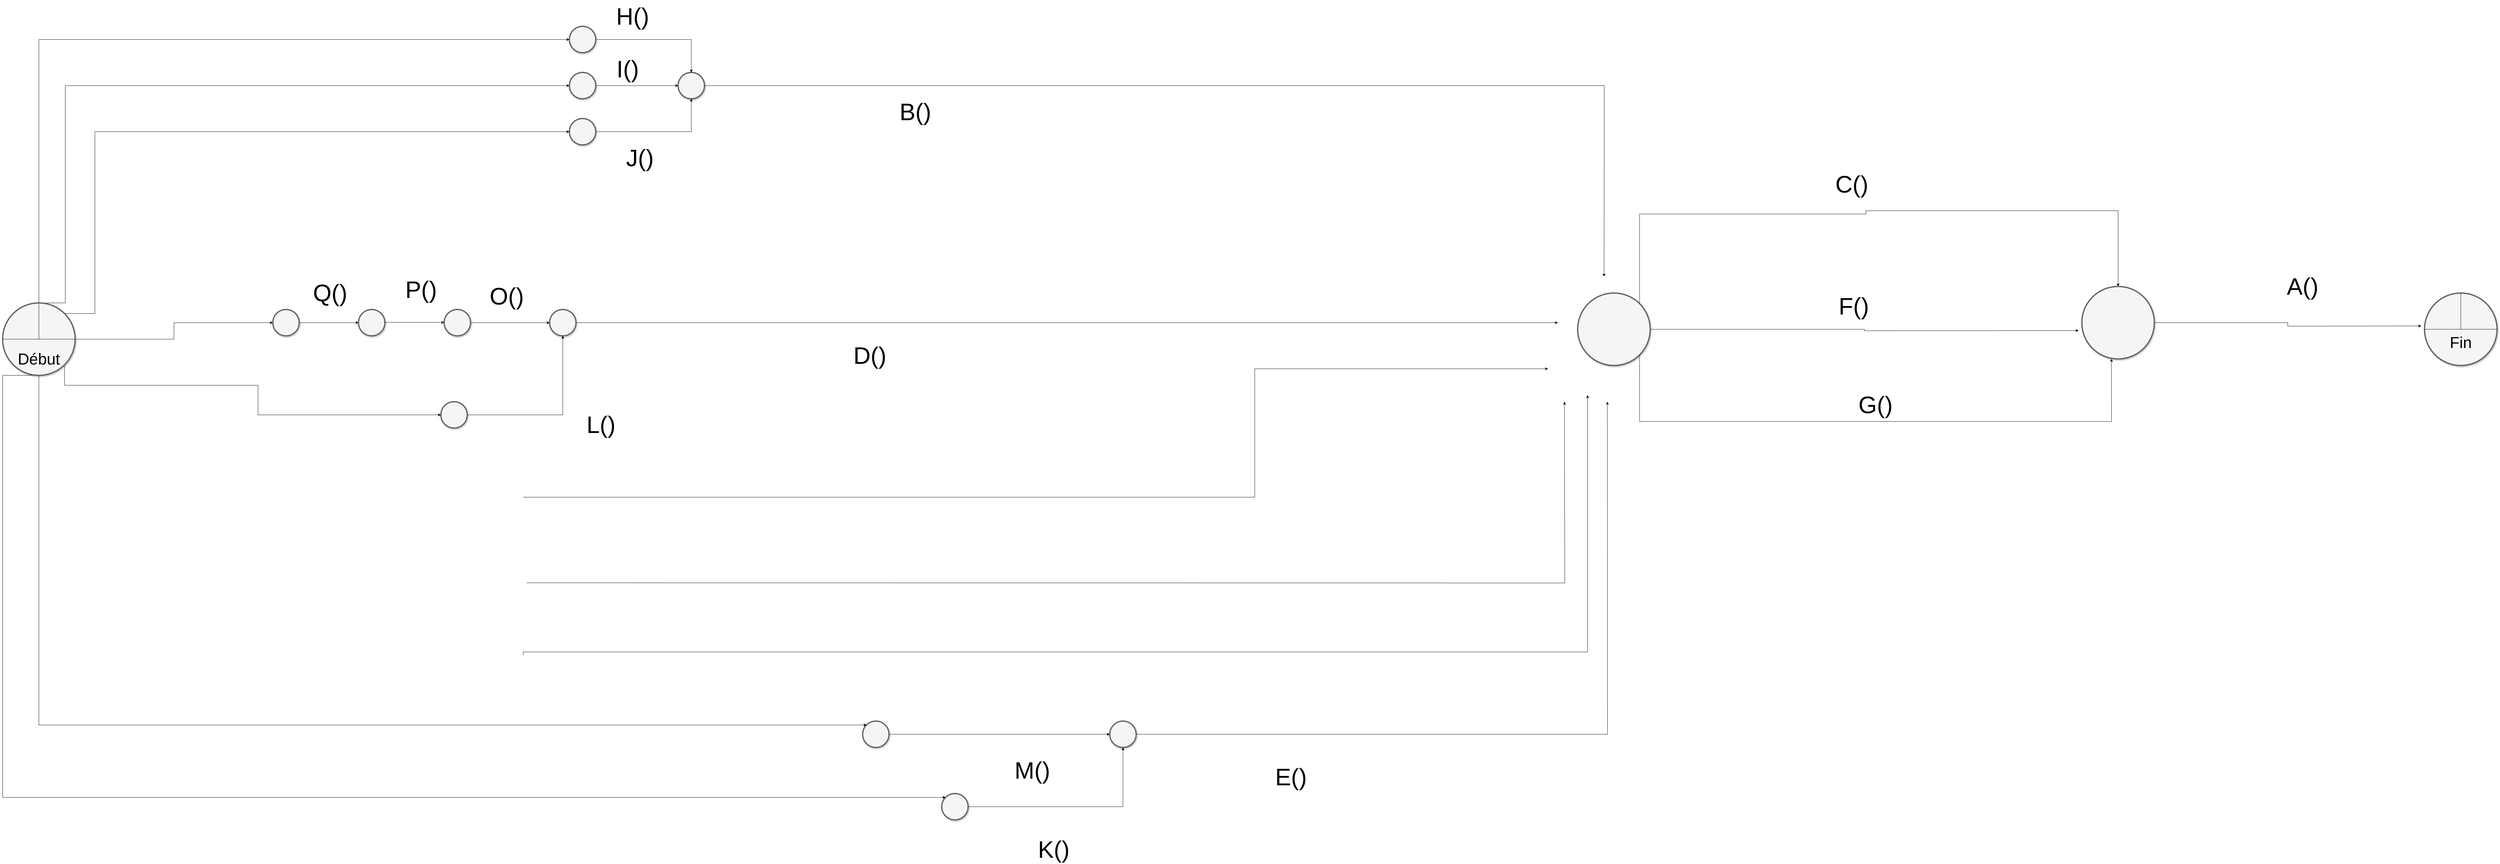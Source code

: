 <mxfile version="14.1.2" type="github">
  <diagram name="Page-1" id="ff44883e-f642-bcb2-894b-16b3d25a3f0b">
    <mxGraphModel dx="13890" dy="7189" grid="1" gridSize="10" guides="1" tooltips="1" connect="1" arrows="1" fold="1" page="1" pageScale="1.5" pageWidth="1169" pageHeight="826" background="#ffffff" math="0" shadow="0">
      <root>
        <mxCell id="0" style=";html=1;" />
        <mxCell id="1" style=";html=1;" parent="0" />
        <mxCell id="fDdPahN6LcoKJZE56jx9-70" style="edgeStyle=orthogonalEdgeStyle;rounded=0;orthogonalLoop=1;jettySize=auto;html=1;exitX=1;exitY=0.5;exitDx=0;exitDy=0;" edge="1" parent="1" source="bCoGWlUz9lbHnmUnVM0s-86">
          <mxGeometry relative="1" as="geometry">
            <mxPoint x="3900" y="424" as="targetPoint" />
          </mxGeometry>
        </mxCell>
        <mxCell id="fDdPahN6LcoKJZE56jx9-73" style="edgeStyle=orthogonalEdgeStyle;rounded=0;orthogonalLoop=1;jettySize=auto;html=1;exitX=1;exitY=1;exitDx=0;exitDy=0;entryX=0.409;entryY=1;entryDx=0;entryDy=0;entryPerimeter=0;" edge="1" parent="1" source="bCoGWlUz9lbHnmUnVM0s-86" target="28qYhWRW1Bbp9jvh-3Tl-1">
          <mxGeometry relative="1" as="geometry">
            <Array as="points">
              <mxPoint x="2568" y="700" />
              <mxPoint x="4000" y="700" />
            </Array>
          </mxGeometry>
        </mxCell>
        <mxCell id="fDdPahN6LcoKJZE56jx9-74" style="edgeStyle=orthogonalEdgeStyle;rounded=0;orthogonalLoop=1;jettySize=auto;html=1;exitX=1;exitY=0;exitDx=0;exitDy=0;entryX=0.5;entryY=0;entryDx=0;entryDy=0;" edge="1" parent="1" source="bCoGWlUz9lbHnmUnVM0s-86" target="28qYhWRW1Bbp9jvh-3Tl-1">
          <mxGeometry relative="1" as="geometry">
            <Array as="points">
              <mxPoint x="2568" y="70" />
              <mxPoint x="3255" y="70" />
              <mxPoint x="3255" y="60" />
              <mxPoint x="4020" y="60" />
            </Array>
          </mxGeometry>
        </mxCell>
        <mxCell id="bCoGWlUz9lbHnmUnVM0s-86" value="" style="ellipse;whiteSpace=wrap;html=1;rounded=0;shadow=1;strokeColor=#666666;strokeWidth=4;fontSize=30;align=center;fillColor=#f5f5f5;" parent="1" vertex="1">
          <mxGeometry x="2380" y="310" width="220" height="220" as="geometry" />
        </mxCell>
        <object label="" id="bCoGWlUz9lbHnmUnVM0s-93">
          <mxCell style="edgeStyle=orthogonalEdgeStyle;rounded=0;orthogonalLoop=1;jettySize=auto;html=1;exitX=1;exitY=0.5;exitDx=0;exitDy=0;" parent="1" source="bCoGWlUz9lbHnmUnVM0s-88" edge="1">
            <mxGeometry relative="1" as="geometry">
              <mxPoint x="2460" y="260" as="targetPoint" />
            </mxGeometry>
          </mxCell>
        </object>
        <mxCell id="bCoGWlUz9lbHnmUnVM0s-88" value="" style="ellipse;whiteSpace=wrap;html=1;rounded=0;shadow=1;strokeColor=#666666;strokeWidth=4;fontSize=30;align=center;fillColor=#f5f5f5;" parent="1" vertex="1">
          <mxGeometry x="-350" y="-360" width="80" height="80" as="geometry" />
        </mxCell>
        <mxCell id="bCoGWlUz9lbHnmUnVM0s-97" style="edgeStyle=orthogonalEdgeStyle;rounded=0;orthogonalLoop=1;jettySize=auto;html=1;exitX=1;exitY=0.5;exitDx=0;exitDy=0;" parent="1" source="bCoGWlUz9lbHnmUnVM0s-92" edge="1">
          <mxGeometry relative="1" as="geometry">
            <mxPoint x="2470" y="640" as="targetPoint" />
          </mxGeometry>
        </mxCell>
        <mxCell id="bCoGWlUz9lbHnmUnVM0s-92" value="" style="ellipse;whiteSpace=wrap;html=1;rounded=0;shadow=1;strokeColor=#666666;strokeWidth=4;fontSize=30;align=center;fillColor=#f5f5f5;" parent="1" vertex="1">
          <mxGeometry x="960" y="1610" width="80" height="80" as="geometry" />
        </mxCell>
        <mxCell id="bCoGWlUz9lbHnmUnVM0s-102" style="edgeStyle=orthogonalEdgeStyle;rounded=0;orthogonalLoop=1;jettySize=auto;html=1;exitX=1;exitY=0.5;exitDx=0;exitDy=0;entryX=0.5;entryY=0;entryDx=0;entryDy=0;" parent="1" source="bCoGWlUz9lbHnmUnVM0s-99" target="bCoGWlUz9lbHnmUnVM0s-88" edge="1">
          <mxGeometry relative="1" as="geometry" />
        </mxCell>
        <mxCell id="bCoGWlUz9lbHnmUnVM0s-99" value="" style="ellipse;whiteSpace=wrap;html=1;rounded=0;shadow=1;strokeColor=#666666;strokeWidth=4;fontSize=30;align=center;fillColor=#f5f5f5;" parent="1" vertex="1">
          <mxGeometry x="-680" y="-500" width="80" height="80" as="geometry" />
        </mxCell>
        <mxCell id="bCoGWlUz9lbHnmUnVM0s-103" style="edgeStyle=orthogonalEdgeStyle;rounded=0;orthogonalLoop=1;jettySize=auto;html=1;exitX=1;exitY=0.5;exitDx=0;exitDy=0;entryX=0;entryY=0.5;entryDx=0;entryDy=0;" parent="1" source="bCoGWlUz9lbHnmUnVM0s-100" target="bCoGWlUz9lbHnmUnVM0s-88" edge="1">
          <mxGeometry relative="1" as="geometry" />
        </mxCell>
        <mxCell id="bCoGWlUz9lbHnmUnVM0s-100" value="" style="ellipse;whiteSpace=wrap;html=1;rounded=0;shadow=1;strokeColor=#666666;strokeWidth=4;fontSize=30;align=center;fillColor=#f5f5f5;" parent="1" vertex="1">
          <mxGeometry x="-680" y="-360" width="80" height="80" as="geometry" />
        </mxCell>
        <mxCell id="bCoGWlUz9lbHnmUnVM0s-104" style="edgeStyle=orthogonalEdgeStyle;rounded=0;orthogonalLoop=1;jettySize=auto;html=1;exitX=1;exitY=0.5;exitDx=0;exitDy=0;entryX=0.5;entryY=1;entryDx=0;entryDy=0;" parent="1" source="bCoGWlUz9lbHnmUnVM0s-101" target="bCoGWlUz9lbHnmUnVM0s-88" edge="1">
          <mxGeometry relative="1" as="geometry" />
        </mxCell>
        <mxCell id="bCoGWlUz9lbHnmUnVM0s-101" value="" style="ellipse;whiteSpace=wrap;html=1;rounded=0;shadow=1;strokeColor=#666666;strokeWidth=4;fontSize=30;align=center;fillColor=#f5f5f5;" parent="1" vertex="1">
          <mxGeometry x="-680" y="-220" width="80" height="80" as="geometry" />
        </mxCell>
        <mxCell id="bCoGWlUz9lbHnmUnVM0s-114" style="edgeStyle=orthogonalEdgeStyle;rounded=0;orthogonalLoop=1;jettySize=auto;html=1;exitX=1;exitY=0.5;exitDx=0;exitDy=0;" parent="1" source="bCoGWlUz9lbHnmUnVM0s-106" edge="1">
          <mxGeometry relative="1" as="geometry">
            <mxPoint x="2320" y="400" as="targetPoint" />
          </mxGeometry>
        </mxCell>
        <mxCell id="bCoGWlUz9lbHnmUnVM0s-106" value="" style="ellipse;whiteSpace=wrap;html=1;rounded=0;shadow=1;strokeColor=#666666;strokeWidth=4;fontSize=30;align=center;fillColor=#f5f5f5;" parent="1" vertex="1">
          <mxGeometry x="-740" y="360" width="80" height="80" as="geometry" />
        </mxCell>
        <mxCell id="bCoGWlUz9lbHnmUnVM0s-117" style="edgeStyle=orthogonalEdgeStyle;rounded=0;orthogonalLoop=1;jettySize=auto;html=1;exitX=1;exitY=0.5;exitDx=0;exitDy=0;entryX=0;entryY=0.5;entryDx=0;entryDy=0;" parent="1" source="bCoGWlUz9lbHnmUnVM0s-109" target="bCoGWlUz9lbHnmUnVM0s-111" edge="1">
          <mxGeometry relative="1" as="geometry" />
        </mxCell>
        <mxCell id="bCoGWlUz9lbHnmUnVM0s-109" value="" style="ellipse;whiteSpace=wrap;html=1;rounded=0;shadow=1;strokeColor=#666666;strokeWidth=4;fontSize=30;align=center;fillColor=#f5f5f5;" parent="1" vertex="1">
          <mxGeometry x="-1580" y="360" width="80" height="80" as="geometry" />
        </mxCell>
        <mxCell id="bCoGWlUz9lbHnmUnVM0s-111" value="" style="ellipse;whiteSpace=wrap;html=1;rounded=0;shadow=1;strokeColor=#666666;strokeWidth=4;fontSize=30;align=center;fillColor=#f5f5f5;" parent="1" vertex="1">
          <mxGeometry x="-1320" y="360" width="80" height="80" as="geometry" />
        </mxCell>
        <mxCell id="bCoGWlUz9lbHnmUnVM0s-120" style="edgeStyle=orthogonalEdgeStyle;rounded=0;orthogonalLoop=1;jettySize=auto;html=1;exitX=1;exitY=0.5;exitDx=0;exitDy=0;entryX=0;entryY=0.5;entryDx=0;entryDy=0;" parent="1" source="bCoGWlUz9lbHnmUnVM0s-113" target="bCoGWlUz9lbHnmUnVM0s-106" edge="1">
          <mxGeometry relative="1" as="geometry" />
        </mxCell>
        <mxCell id="bCoGWlUz9lbHnmUnVM0s-113" value="" style="ellipse;whiteSpace=wrap;html=1;rounded=0;shadow=1;strokeColor=#666666;strokeWidth=4;fontSize=30;align=center;fillColor=#f5f5f5;" parent="1" vertex="1">
          <mxGeometry x="-1060" y="360" width="80" height="80" as="geometry" />
        </mxCell>
        <mxCell id="bCoGWlUz9lbHnmUnVM0s-116" style="edgeStyle=orthogonalEdgeStyle;rounded=0;orthogonalLoop=1;jettySize=auto;html=1;exitX=1;exitY=0.5;exitDx=0;exitDy=0;entryX=0.5;entryY=1;entryDx=0;entryDy=0;" parent="1" source="bCoGWlUz9lbHnmUnVM0s-115" target="bCoGWlUz9lbHnmUnVM0s-106" edge="1">
          <mxGeometry relative="1" as="geometry" />
        </mxCell>
        <mxCell id="bCoGWlUz9lbHnmUnVM0s-115" value="" style="ellipse;whiteSpace=wrap;html=1;rounded=0;shadow=1;strokeColor=#666666;strokeWidth=4;fontSize=30;align=center;fillColor=#f5f5f5;" parent="1" vertex="1">
          <mxGeometry x="-1070" y="640" width="80" height="80" as="geometry" />
        </mxCell>
        <mxCell id="bCoGWlUz9lbHnmUnVM0s-118" style="edgeStyle=orthogonalEdgeStyle;rounded=0;orthogonalLoop=1;jettySize=auto;html=1;exitX=1;exitY=0.5;exitDx=0;exitDy=0;entryX=0;entryY=0.5;entryDx=0;entryDy=0;" parent="1" edge="1">
          <mxGeometry relative="1" as="geometry">
            <mxPoint x="-1240.0" y="399.17" as="sourcePoint" />
            <mxPoint x="-1060" y="399.17" as="targetPoint" />
          </mxGeometry>
        </mxCell>
        <mxCell id="bCoGWlUz9lbHnmUnVM0s-122" style="edgeStyle=orthogonalEdgeStyle;rounded=0;orthogonalLoop=1;jettySize=auto;html=1;exitX=1;exitY=0.5;exitDx=0;exitDy=0;entryX=0;entryY=0.5;entryDx=0;entryDy=0;" parent="1" source="bCoGWlUz9lbHnmUnVM0s-121" target="bCoGWlUz9lbHnmUnVM0s-92" edge="1">
          <mxGeometry relative="1" as="geometry" />
        </mxCell>
        <mxCell id="bCoGWlUz9lbHnmUnVM0s-121" value="" style="ellipse;whiteSpace=wrap;html=1;rounded=0;shadow=1;strokeColor=#666666;strokeWidth=4;fontSize=30;align=center;fillColor=#f5f5f5;" parent="1" vertex="1">
          <mxGeometry x="210" y="1610" width="80" height="80" as="geometry" />
        </mxCell>
        <mxCell id="bCoGWlUz9lbHnmUnVM0s-124" style="edgeStyle=orthogonalEdgeStyle;rounded=0;orthogonalLoop=1;jettySize=auto;html=1;exitX=1;exitY=0.5;exitDx=0;exitDy=0;entryX=0.5;entryY=1;entryDx=0;entryDy=0;" parent="1" source="bCoGWlUz9lbHnmUnVM0s-123" target="bCoGWlUz9lbHnmUnVM0s-92" edge="1">
          <mxGeometry relative="1" as="geometry" />
        </mxCell>
        <mxCell id="bCoGWlUz9lbHnmUnVM0s-123" value="" style="ellipse;whiteSpace=wrap;html=1;rounded=0;shadow=1;strokeColor=#666666;strokeWidth=4;fontSize=30;align=center;fillColor=#f5f5f5;" parent="1" vertex="1">
          <mxGeometry x="450" y="1830" width="80" height="80" as="geometry" />
        </mxCell>
        <mxCell id="bCoGWlUz9lbHnmUnVM0s-128" style="edgeStyle=orthogonalEdgeStyle;rounded=0;orthogonalLoop=1;jettySize=auto;html=1;exitX=1;exitY=0.5;exitDx=0;exitDy=0;" parent="1" edge="1">
          <mxGeometry relative="1" as="geometry">
            <mxPoint x="2290" y="540" as="targetPoint" />
            <Array as="points">
              <mxPoint x="1400" y="930" />
              <mxPoint x="1400" y="540" />
              <mxPoint x="2250" y="540" />
            </Array>
            <mxPoint x="-820" y="930" as="sourcePoint" />
          </mxGeometry>
        </mxCell>
        <mxCell id="bCoGWlUz9lbHnmUnVM0s-140" style="edgeStyle=orthogonalEdgeStyle;rounded=0;orthogonalLoop=1;jettySize=auto;html=1;exitX=1;exitY=0.5;exitDx=0;exitDy=0;" parent="1" edge="1">
          <mxGeometry relative="1" as="geometry">
            <mxPoint x="2410" y="620" as="targetPoint" />
            <Array as="points">
              <mxPoint x="-796" y="1400" />
              <mxPoint x="2410" y="1400" />
              <mxPoint x="2410" y="650" />
            </Array>
            <mxPoint x="-820" y="1410" as="sourcePoint" />
          </mxGeometry>
        </mxCell>
        <mxCell id="bCoGWlUz9lbHnmUnVM0s-139" style="edgeStyle=orthogonalEdgeStyle;rounded=0;orthogonalLoop=1;jettySize=auto;html=1;exitX=1;exitY=0.5;exitDx=0;exitDy=0;" parent="1" edge="1">
          <mxGeometry relative="1" as="geometry">
            <mxPoint x="2340" y="640" as="targetPoint" />
            <mxPoint x="-810" y="1190" as="sourcePoint" />
          </mxGeometry>
        </mxCell>
        <mxCell id="fDdPahN6LcoKJZE56jx9-76" style="edgeStyle=orthogonalEdgeStyle;rounded=0;orthogonalLoop=1;jettySize=auto;html=1;exitX=1;exitY=0.5;exitDx=0;exitDy=0;" edge="1" parent="1" source="28qYhWRW1Bbp9jvh-3Tl-1">
          <mxGeometry relative="1" as="geometry">
            <mxPoint x="4940" y="410" as="targetPoint" />
          </mxGeometry>
        </mxCell>
        <mxCell id="28qYhWRW1Bbp9jvh-3Tl-1" value="" style="ellipse;whiteSpace=wrap;html=1;rounded=0;shadow=1;strokeColor=#666666;strokeWidth=4;fontSize=30;align=center;fillColor=#f5f5f5;" parent="1" vertex="1">
          <mxGeometry x="3910" y="290" width="220" height="220" as="geometry" />
        </mxCell>
        <mxCell id="fDdPahN6LcoKJZE56jx9-3" value="&lt;font style=&quot;font-size: 48px&quot;&gt;&lt;br&gt;&lt;/font&gt;" style="text;html=1;strokeColor=none;fillColor=none;align=center;verticalAlign=middle;whiteSpace=wrap;rounded=0;" vertex="1" parent="1">
          <mxGeometry x="-330" y="470" width="410" height="20" as="geometry" />
        </mxCell>
        <mxCell id="fDdPahN6LcoKJZE56jx9-12" value="&lt;font style=&quot;font-size: 72px&quot;&gt;A()&lt;/font&gt;" style="text;html=1;strokeColor=none;fillColor=none;align=center;verticalAlign=middle;whiteSpace=wrap;rounded=0;" vertex="1" parent="1">
          <mxGeometry x="4560" y="280" width="40" height="20" as="geometry" />
        </mxCell>
        <mxCell id="fDdPahN6LcoKJZE56jx9-13" value="&lt;font style=&quot;font-size: 72px&quot;&gt;D()&lt;/font&gt;" style="text;whiteSpace=wrap;html=1;" vertex="1" parent="1">
          <mxGeometry x="180" y="450" width="90" height="40" as="geometry" />
        </mxCell>
        <mxCell id="fDdPahN6LcoKJZE56jx9-15" value="&lt;font style=&quot;font-size: 72px&quot;&gt;E()&lt;/font&gt;" style="text;whiteSpace=wrap;html=1;" vertex="1" parent="1">
          <mxGeometry x="1460" y="1730" width="90" height="40" as="geometry" />
        </mxCell>
        <mxCell id="fDdPahN6LcoKJZE56jx9-19" value="&lt;font style=&quot;font-size: 72px&quot;&gt;K()&lt;/font&gt;" style="text;whiteSpace=wrap;html=1;" vertex="1" parent="1">
          <mxGeometry x="740" y="1950" width="90" height="40" as="geometry" />
        </mxCell>
        <mxCell id="fDdPahN6LcoKJZE56jx9-20" value="&lt;font style=&quot;font-size: 72px&quot;&gt;M()&lt;/font&gt;" style="text;whiteSpace=wrap;html=1;" vertex="1" parent="1">
          <mxGeometry x="669" y="1710" width="90" height="40" as="geometry" />
        </mxCell>
        <mxCell id="fDdPahN6LcoKJZE56jx9-23" value="&lt;font style=&quot;font-size: 72px&quot;&gt;O()&lt;/font&gt;" style="text;html=1;strokeColor=none;fillColor=none;align=center;verticalAlign=middle;whiteSpace=wrap;rounded=0;" vertex="1" parent="1">
          <mxGeometry x="-890" y="310" width="40" height="20" as="geometry" />
        </mxCell>
        <mxCell id="fDdPahN6LcoKJZE56jx9-24" value="&lt;font style=&quot;font-size: 72px&quot;&gt;P()&lt;/font&gt;" style="text;whiteSpace=wrap;html=1;" vertex="1" parent="1">
          <mxGeometry x="-1180" y="250" width="90" height="40" as="geometry" />
        </mxCell>
        <mxCell id="fDdPahN6LcoKJZE56jx9-25" value="&lt;font style=&quot;font-size: 72px&quot;&gt;Q()&lt;/font&gt;" style="text;whiteSpace=wrap;html=1;" vertex="1" parent="1">
          <mxGeometry x="-1460" y="260" width="120" height="50" as="geometry" />
        </mxCell>
        <mxCell id="fDdPahN6LcoKJZE56jx9-26" value="&lt;font style=&quot;font-size: 72px&quot;&gt;L()&lt;/font&gt;" style="text;whiteSpace=wrap;html=1;" vertex="1" parent="1">
          <mxGeometry x="-630" y="660" width="90" height="40" as="geometry" />
        </mxCell>
        <mxCell id="fDdPahN6LcoKJZE56jx9-30" value="&lt;font style=&quot;font-size: 72px&quot;&gt;B()&lt;/font&gt;" style="text;whiteSpace=wrap;html=1;" vertex="1" parent="1">
          <mxGeometry x="320" y="-290" width="90" height="40" as="geometry" />
        </mxCell>
        <mxCell id="fDdPahN6LcoKJZE56jx9-31" value="&lt;font style=&quot;font-size: 72px&quot;&gt;H()&lt;/font&gt;" style="text;whiteSpace=wrap;html=1;" vertex="1" parent="1">
          <mxGeometry x="-540" y="-580" width="120" height="50" as="geometry" />
        </mxCell>
        <mxCell id="fDdPahN6LcoKJZE56jx9-32" value="&lt;font style=&quot;font-size: 72px&quot;&gt;I()&lt;/font&gt;" style="text;whiteSpace=wrap;html=1;" vertex="1" parent="1">
          <mxGeometry x="-539" y="-420" width="120" height="50" as="geometry" />
        </mxCell>
        <mxCell id="fDdPahN6LcoKJZE56jx9-33" value="&lt;font style=&quot;font-size: 72px&quot;&gt;J()&lt;/font&gt;" style="text;whiteSpace=wrap;html=1;" vertex="1" parent="1">
          <mxGeometry x="-510" y="-150" width="120" height="50" as="geometry" />
        </mxCell>
        <mxCell id="fDdPahN6LcoKJZE56jx9-49" style="edgeStyle=orthogonalEdgeStyle;rounded=0;orthogonalLoop=1;jettySize=auto;html=1;exitX=0.5;exitY=0;exitDx=0;exitDy=0;entryX=0;entryY=0.5;entryDx=0;entryDy=0;" edge="1" parent="1" source="fDdPahN6LcoKJZE56jx9-37" target="bCoGWlUz9lbHnmUnVM0s-99">
          <mxGeometry relative="1" as="geometry" />
        </mxCell>
        <mxCell id="fDdPahN6LcoKJZE56jx9-50" style="edgeStyle=orthogonalEdgeStyle;rounded=0;orthogonalLoop=1;jettySize=auto;html=1;exitX=0.5;exitY=0;exitDx=0;exitDy=0;entryX=0;entryY=0.5;entryDx=0;entryDy=0;" edge="1" parent="1" source="fDdPahN6LcoKJZE56jx9-37" target="bCoGWlUz9lbHnmUnVM0s-100">
          <mxGeometry relative="1" as="geometry">
            <Array as="points">
              <mxPoint x="-2210" y="340" />
              <mxPoint x="-2210" y="-320" />
            </Array>
          </mxGeometry>
        </mxCell>
        <mxCell id="fDdPahN6LcoKJZE56jx9-51" style="edgeStyle=orthogonalEdgeStyle;rounded=0;orthogonalLoop=1;jettySize=auto;html=1;exitX=1;exitY=0;exitDx=0;exitDy=0;entryX=0;entryY=0.5;entryDx=0;entryDy=0;" edge="1" parent="1" source="fDdPahN6LcoKJZE56jx9-37" target="bCoGWlUz9lbHnmUnVM0s-101">
          <mxGeometry relative="1" as="geometry">
            <Array as="points">
              <mxPoint x="-2120" y="372" />
              <mxPoint x="-2120" y="-180" />
            </Array>
          </mxGeometry>
        </mxCell>
        <mxCell id="fDdPahN6LcoKJZE56jx9-52" style="edgeStyle=orthogonalEdgeStyle;rounded=0;orthogonalLoop=1;jettySize=auto;html=1;exitX=1;exitY=0.5;exitDx=0;exitDy=0;entryX=0;entryY=0.5;entryDx=0;entryDy=0;" edge="1" parent="1" source="fDdPahN6LcoKJZE56jx9-37" target="bCoGWlUz9lbHnmUnVM0s-109">
          <mxGeometry relative="1" as="geometry" />
        </mxCell>
        <mxCell id="fDdPahN6LcoKJZE56jx9-53" style="edgeStyle=orthogonalEdgeStyle;rounded=0;orthogonalLoop=1;jettySize=auto;html=1;exitX=1;exitY=1;exitDx=0;exitDy=0;entryX=0;entryY=0.5;entryDx=0;entryDy=0;" edge="1" parent="1" source="fDdPahN6LcoKJZE56jx9-37" target="bCoGWlUz9lbHnmUnVM0s-115">
          <mxGeometry relative="1" as="geometry">
            <Array as="points">
              <mxPoint x="-2212" y="590" />
              <mxPoint x="-1625" y="590" />
              <mxPoint x="-1625" y="680" />
            </Array>
          </mxGeometry>
        </mxCell>
        <mxCell id="fDdPahN6LcoKJZE56jx9-54" style="edgeStyle=orthogonalEdgeStyle;rounded=0;orthogonalLoop=1;jettySize=auto;html=1;exitX=0.5;exitY=1;exitDx=0;exitDy=0;entryX=0;entryY=0;entryDx=0;entryDy=0;" edge="1" parent="1" source="fDdPahN6LcoKJZE56jx9-37" target="bCoGWlUz9lbHnmUnVM0s-121">
          <mxGeometry relative="1" as="geometry">
            <Array as="points">
              <mxPoint x="-2290" y="1622" />
            </Array>
          </mxGeometry>
        </mxCell>
        <mxCell id="fDdPahN6LcoKJZE56jx9-55" style="edgeStyle=orthogonalEdgeStyle;rounded=0;orthogonalLoop=1;jettySize=auto;html=1;exitX=0.5;exitY=1;exitDx=0;exitDy=0;entryX=0;entryY=0;entryDx=0;entryDy=0;" edge="1" parent="1" source="fDdPahN6LcoKJZE56jx9-37" target="bCoGWlUz9lbHnmUnVM0s-123">
          <mxGeometry relative="1" as="geometry">
            <Array as="points">
              <mxPoint x="-2400" y="560" />
              <mxPoint x="-2400" y="1842" />
            </Array>
          </mxGeometry>
        </mxCell>
        <mxCell id="fDdPahN6LcoKJZE56jx9-37" value="" style="ellipse;whiteSpace=wrap;html=1;rounded=0;shadow=1;strokeColor=#666666;strokeWidth=4;fontSize=30;align=center;fillColor=#f5f5f5;" vertex="1" parent="1">
          <mxGeometry x="-2400" y="340" width="220" height="220" as="geometry" />
        </mxCell>
        <mxCell id="fDdPahN6LcoKJZE56jx9-40" value="" style="endArrow=none;html=1;entryX=0;entryY=0.5;entryDx=0;entryDy=0;exitX=1;exitY=0.5;exitDx=0;exitDy=0;" edge="1" parent="1" source="fDdPahN6LcoKJZE56jx9-37" target="fDdPahN6LcoKJZE56jx9-37">
          <mxGeometry width="50" height="50" relative="1" as="geometry">
            <mxPoint x="-2480" y="470" as="sourcePoint" />
            <mxPoint x="-2430" y="420" as="targetPoint" />
          </mxGeometry>
        </mxCell>
        <mxCell id="fDdPahN6LcoKJZE56jx9-41" value="" style="endArrow=none;html=1;entryX=0.5;entryY=0;entryDx=0;entryDy=0;" edge="1" parent="1" target="fDdPahN6LcoKJZE56jx9-37">
          <mxGeometry width="50" height="50" relative="1" as="geometry">
            <mxPoint x="-2290" y="450" as="sourcePoint" />
            <mxPoint x="-2510" y="410" as="targetPoint" />
          </mxGeometry>
        </mxCell>
        <mxCell id="fDdPahN6LcoKJZE56jx9-42" value="&lt;font style=&quot;font-size: 48px&quot;&gt;Début&lt;/font&gt;" style="text;html=1;strokeColor=none;fillColor=none;align=center;verticalAlign=middle;whiteSpace=wrap;rounded=0;" vertex="1" parent="1">
          <mxGeometry x="-2310" y="500" width="40" height="20" as="geometry" />
        </mxCell>
        <mxCell id="fDdPahN6LcoKJZE56jx9-59" value="&lt;font style=&quot;font-size: 72px&quot;&gt;C()&lt;/font&gt;" style="text;whiteSpace=wrap;html=1;" vertex="1" parent="1">
          <mxGeometry x="3160" y="-70" width="120" height="50" as="geometry" />
        </mxCell>
        <mxCell id="fDdPahN6LcoKJZE56jx9-60" value="&lt;font style=&quot;font-size: 72px&quot;&gt;F()&lt;/font&gt;" style="text;whiteSpace=wrap;html=1;" vertex="1" parent="1">
          <mxGeometry x="3170" y="300" width="130" height="50" as="geometry" />
        </mxCell>
        <mxCell id="fDdPahN6LcoKJZE56jx9-61" value="&lt;font style=&quot;font-size: 72px&quot;&gt;G()&lt;/font&gt;" style="text;whiteSpace=wrap;html=1;" vertex="1" parent="1">
          <mxGeometry x="3230" y="600" width="120" height="50" as="geometry" />
        </mxCell>
        <mxCell id="fDdPahN6LcoKJZE56jx9-75" value="" style="ellipse;whiteSpace=wrap;html=1;rounded=0;shadow=1;strokeColor=#666666;strokeWidth=4;fontSize=30;align=center;fillColor=#f5f5f5;" vertex="1" parent="1">
          <mxGeometry x="4950" y="310" width="220" height="220" as="geometry" />
        </mxCell>
        <mxCell id="fDdPahN6LcoKJZE56jx9-78" value="" style="endArrow=none;html=1;entryX=0.5;entryY=0;entryDx=0;entryDy=0;" edge="1" parent="1" target="fDdPahN6LcoKJZE56jx9-75">
          <mxGeometry width="50" height="50" relative="1" as="geometry">
            <mxPoint x="5060" y="420" as="sourcePoint" />
            <mxPoint x="3540" y="450" as="targetPoint" />
          </mxGeometry>
        </mxCell>
        <mxCell id="fDdPahN6LcoKJZE56jx9-79" value="" style="endArrow=none;html=1;entryX=1;entryY=0.5;entryDx=0;entryDy=0;exitX=0;exitY=0.5;exitDx=0;exitDy=0;" edge="1" parent="1" source="fDdPahN6LcoKJZE56jx9-75" target="fDdPahN6LcoKJZE56jx9-75">
          <mxGeometry width="50" height="50" relative="1" as="geometry">
            <mxPoint x="5030" y="450.0" as="sourcePoint" />
            <mxPoint x="5030" y="350.0" as="targetPoint" />
          </mxGeometry>
        </mxCell>
        <mxCell id="fDdPahN6LcoKJZE56jx9-80" value="&lt;font style=&quot;font-size: 48px&quot;&gt;Fin&lt;/font&gt;" style="text;html=1;strokeColor=none;fillColor=none;align=center;verticalAlign=middle;whiteSpace=wrap;rounded=0;" vertex="1" parent="1">
          <mxGeometry x="5040" y="450" width="40" height="20" as="geometry" />
        </mxCell>
      </root>
    </mxGraphModel>
  </diagram>
</mxfile>

